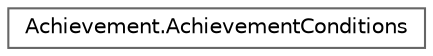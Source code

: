digraph "Graphical Class Hierarchy"
{
 // LATEX_PDF_SIZE
  bgcolor="transparent";
  edge [fontname=Helvetica,fontsize=10,labelfontname=Helvetica,labelfontsize=10];
  node [fontname=Helvetica,fontsize=10,shape=box,height=0.2,width=0.4];
  rankdir="LR";
  Node0 [id="Node000000",label="Achievement.AchievementConditions",height=0.2,width=0.4,color="grey40", fillcolor="white", style="filled",URL="$class_achievement_1_1_achievement_conditions.html",tooltip=" "];
}
